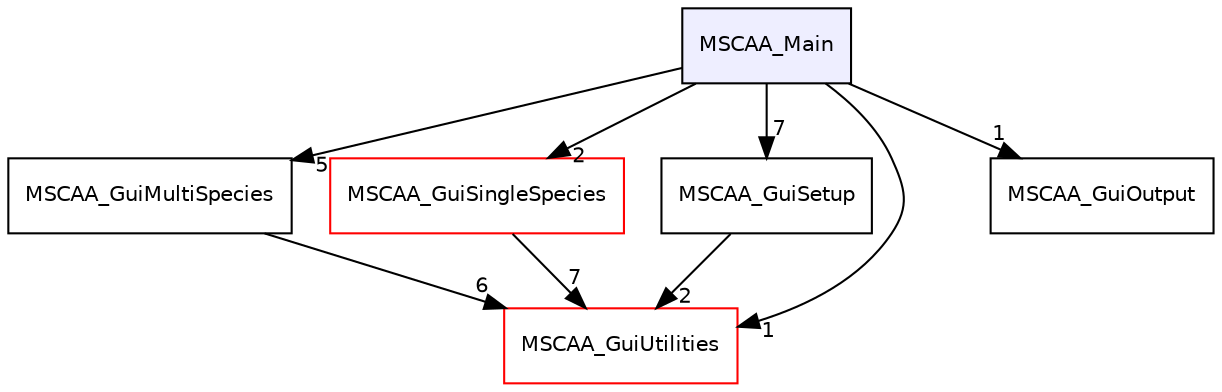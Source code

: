 digraph "MSCAA_Main" {
  compound=true
  node [ fontsize="10", fontname="Helvetica"];
  edge [ labelfontsize="10", labelfontname="Helvetica"];
  dir_e59a0463f1adaca1e07267aea0cbb15f [shape=box, label="MSCAA_Main", style="filled", fillcolor="#eeeeff", pencolor="black", URL="dir_e59a0463f1adaca1e07267aea0cbb15f.html"];
  dir_de5b1a4771f8447ce781066ea39332e9 [shape=box label="MSCAA_GuiMultiSpecies" URL="dir_de5b1a4771f8447ce781066ea39332e9.html"];
  dir_cd988bdf5437b0636fc5e89ee191e466 [shape=box label="MSCAA_GuiSingleSpecies" fillcolor="white" style="filled" color="red" URL="dir_cd988bdf5437b0636fc5e89ee191e466.html"];
  dir_92821e86947efe8e1fb6e13c4e903b9f [shape=box label="MSCAA_GuiSetup" URL="dir_92821e86947efe8e1fb6e13c4e903b9f.html"];
  dir_b0dd4c7b837d61b29440a9f979f7fd8e [shape=box label="MSCAA_GuiUtilities" fillcolor="white" style="filled" color="red" URL="dir_b0dd4c7b837d61b29440a9f979f7fd8e.html"];
  dir_153629c62346e4fe009e65d834e3410a [shape=box label="MSCAA_GuiOutput" URL="dir_153629c62346e4fe009e65d834e3410a.html"];
  dir_de5b1a4771f8447ce781066ea39332e9->dir_b0dd4c7b837d61b29440a9f979f7fd8e [headlabel="6", labeldistance=1.5 headhref="dir_000003_000001.html"];
  dir_e59a0463f1adaca1e07267aea0cbb15f->dir_de5b1a4771f8447ce781066ea39332e9 [headlabel="5", labeldistance=1.5 headhref="dir_000006_000003.html"];
  dir_e59a0463f1adaca1e07267aea0cbb15f->dir_cd988bdf5437b0636fc5e89ee191e466 [headlabel="2", labeldistance=1.5 headhref="dir_000006_000008.html"];
  dir_e59a0463f1adaca1e07267aea0cbb15f->dir_92821e86947efe8e1fb6e13c4e903b9f [headlabel="7", labeldistance=1.5 headhref="dir_000006_000005.html"];
  dir_e59a0463f1adaca1e07267aea0cbb15f->dir_b0dd4c7b837d61b29440a9f979f7fd8e [headlabel="1", labeldistance=1.5 headhref="dir_000006_000001.html"];
  dir_e59a0463f1adaca1e07267aea0cbb15f->dir_153629c62346e4fe009e65d834e3410a [headlabel="1", labeldistance=1.5 headhref="dir_000006_000004.html"];
  dir_cd988bdf5437b0636fc5e89ee191e466->dir_b0dd4c7b837d61b29440a9f979f7fd8e [headlabel="7", labeldistance=1.5 headhref="dir_000008_000001.html"];
  dir_92821e86947efe8e1fb6e13c4e903b9f->dir_b0dd4c7b837d61b29440a9f979f7fd8e [headlabel="2", labeldistance=1.5 headhref="dir_000005_000001.html"];
}
